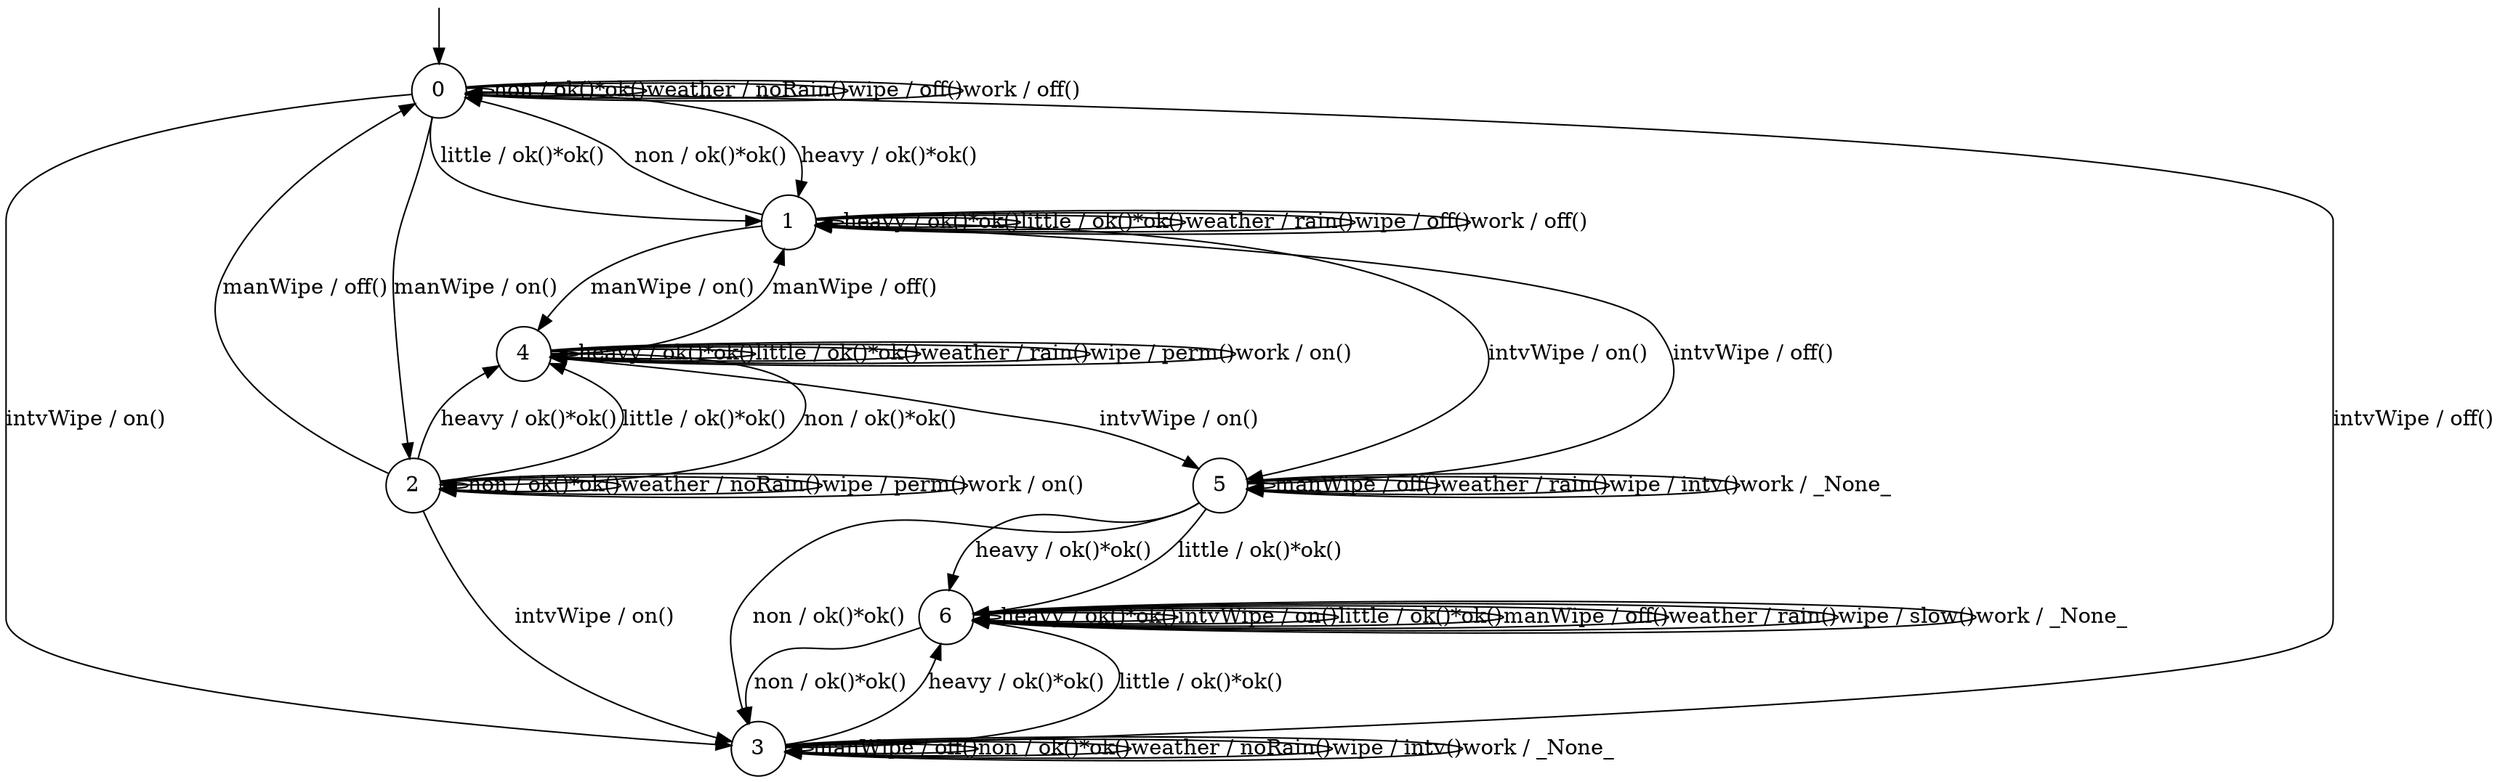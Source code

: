 digraph g {

	s0 [shape="circle" label="0"];
	s1 [shape="circle" label="1"];
	s2 [shape="circle" label="2"];
	s3 [shape="circle" label="3"];
	s4 [shape="circle" label="4"];
	s5 [shape="circle" label="5"];
	s6 [shape="circle" label="6"];
	s0 -> s1 [label="heavy / ok()*ok()"];
	s0 -> s3 [label="intvWipe / on()"];
	s0 -> s1 [label="little / ok()*ok()"];
	s0 -> s2 [label="manWipe / on()"];
	s0 -> s0 [label="non / ok()*ok()"];
	s0 -> s0 [label="weather / noRain()"];
	s0 -> s0 [label="wipe / off()"];
	s0 -> s0 [label="work / off()"];
	s1 -> s1 [label="heavy / ok()*ok()"];
	s1 -> s5 [label="intvWipe / on()"];
	s1 -> s1 [label="little / ok()*ok()"];
	s1 -> s4 [label="manWipe / on()"];
	s1 -> s0 [label="non / ok()*ok()"];
	s1 -> s1 [label="weather / rain()"];
	s1 -> s1 [label="wipe / off()"];
	s1 -> s1 [label="work / off()"];
	s2 -> s4 [label="heavy / ok()*ok()"];
	s2 -> s3 [label="intvWipe / on()"];
	s2 -> s4 [label="little / ok()*ok()"];
	s2 -> s0 [label="manWipe / off()"];
	s2 -> s2 [label="non / ok()*ok()"];
	s2 -> s2 [label="weather / noRain()"];
	s2 -> s2 [label="wipe / perm()"];
	s2 -> s2 [label="work / on()"];
	s3 -> s6 [label="heavy / ok()*ok()"];
	s3 -> s0 [label="intvWipe / off()"];
	s3 -> s6 [label="little / ok()*ok()"];
	s3 -> s3 [label="manWipe / off()"];
	s3 -> s3 [label="non / ok()*ok()"];
	s3 -> s3 [label="weather / noRain()"];
	s3 -> s3 [label="wipe / intv()"];
	s3 -> s3 [label="work / _None_"];
	s4 -> s4 [label="heavy / ok()*ok()"];
	s4 -> s5 [label="intvWipe / on()"];
	s4 -> s4 [label="little / ok()*ok()"];
	s4 -> s1 [label="manWipe / off()"];
	s4 -> s2 [label="non / ok()*ok()"];
	s4 -> s4 [label="weather / rain()"];
	s4 -> s4 [label="wipe / perm()"];
	s4 -> s4 [label="work / on()"];
	s5 -> s6 [label="heavy / ok()*ok()"];
	s5 -> s1 [label="intvWipe / off()"];
	s5 -> s6 [label="little / ok()*ok()"];
	s5 -> s5 [label="manWipe / off()"];
	s5 -> s3 [label="non / ok()*ok()"];
	s5 -> s5 [label="weather / rain()"];
	s5 -> s5 [label="wipe / intv()"];
	s5 -> s5 [label="work / _None_"];
	s6 -> s6 [label="heavy / ok()*ok()"];
	s6 -> s6 [label="intvWipe / on()"];
	s6 -> s6 [label="little / ok()*ok()"];
	s6 -> s6 [label="manWipe / off()"];
	s6 -> s3 [label="non / ok()*ok()"];
	s6 -> s6 [label="weather / rain()"];
	s6 -> s6 [label="wipe / slow()"];
	s6 -> s6 [label="work / _None_"];

__start0 [label="" shape="none" width="0" height="0"];
__start0 -> s0;

}
